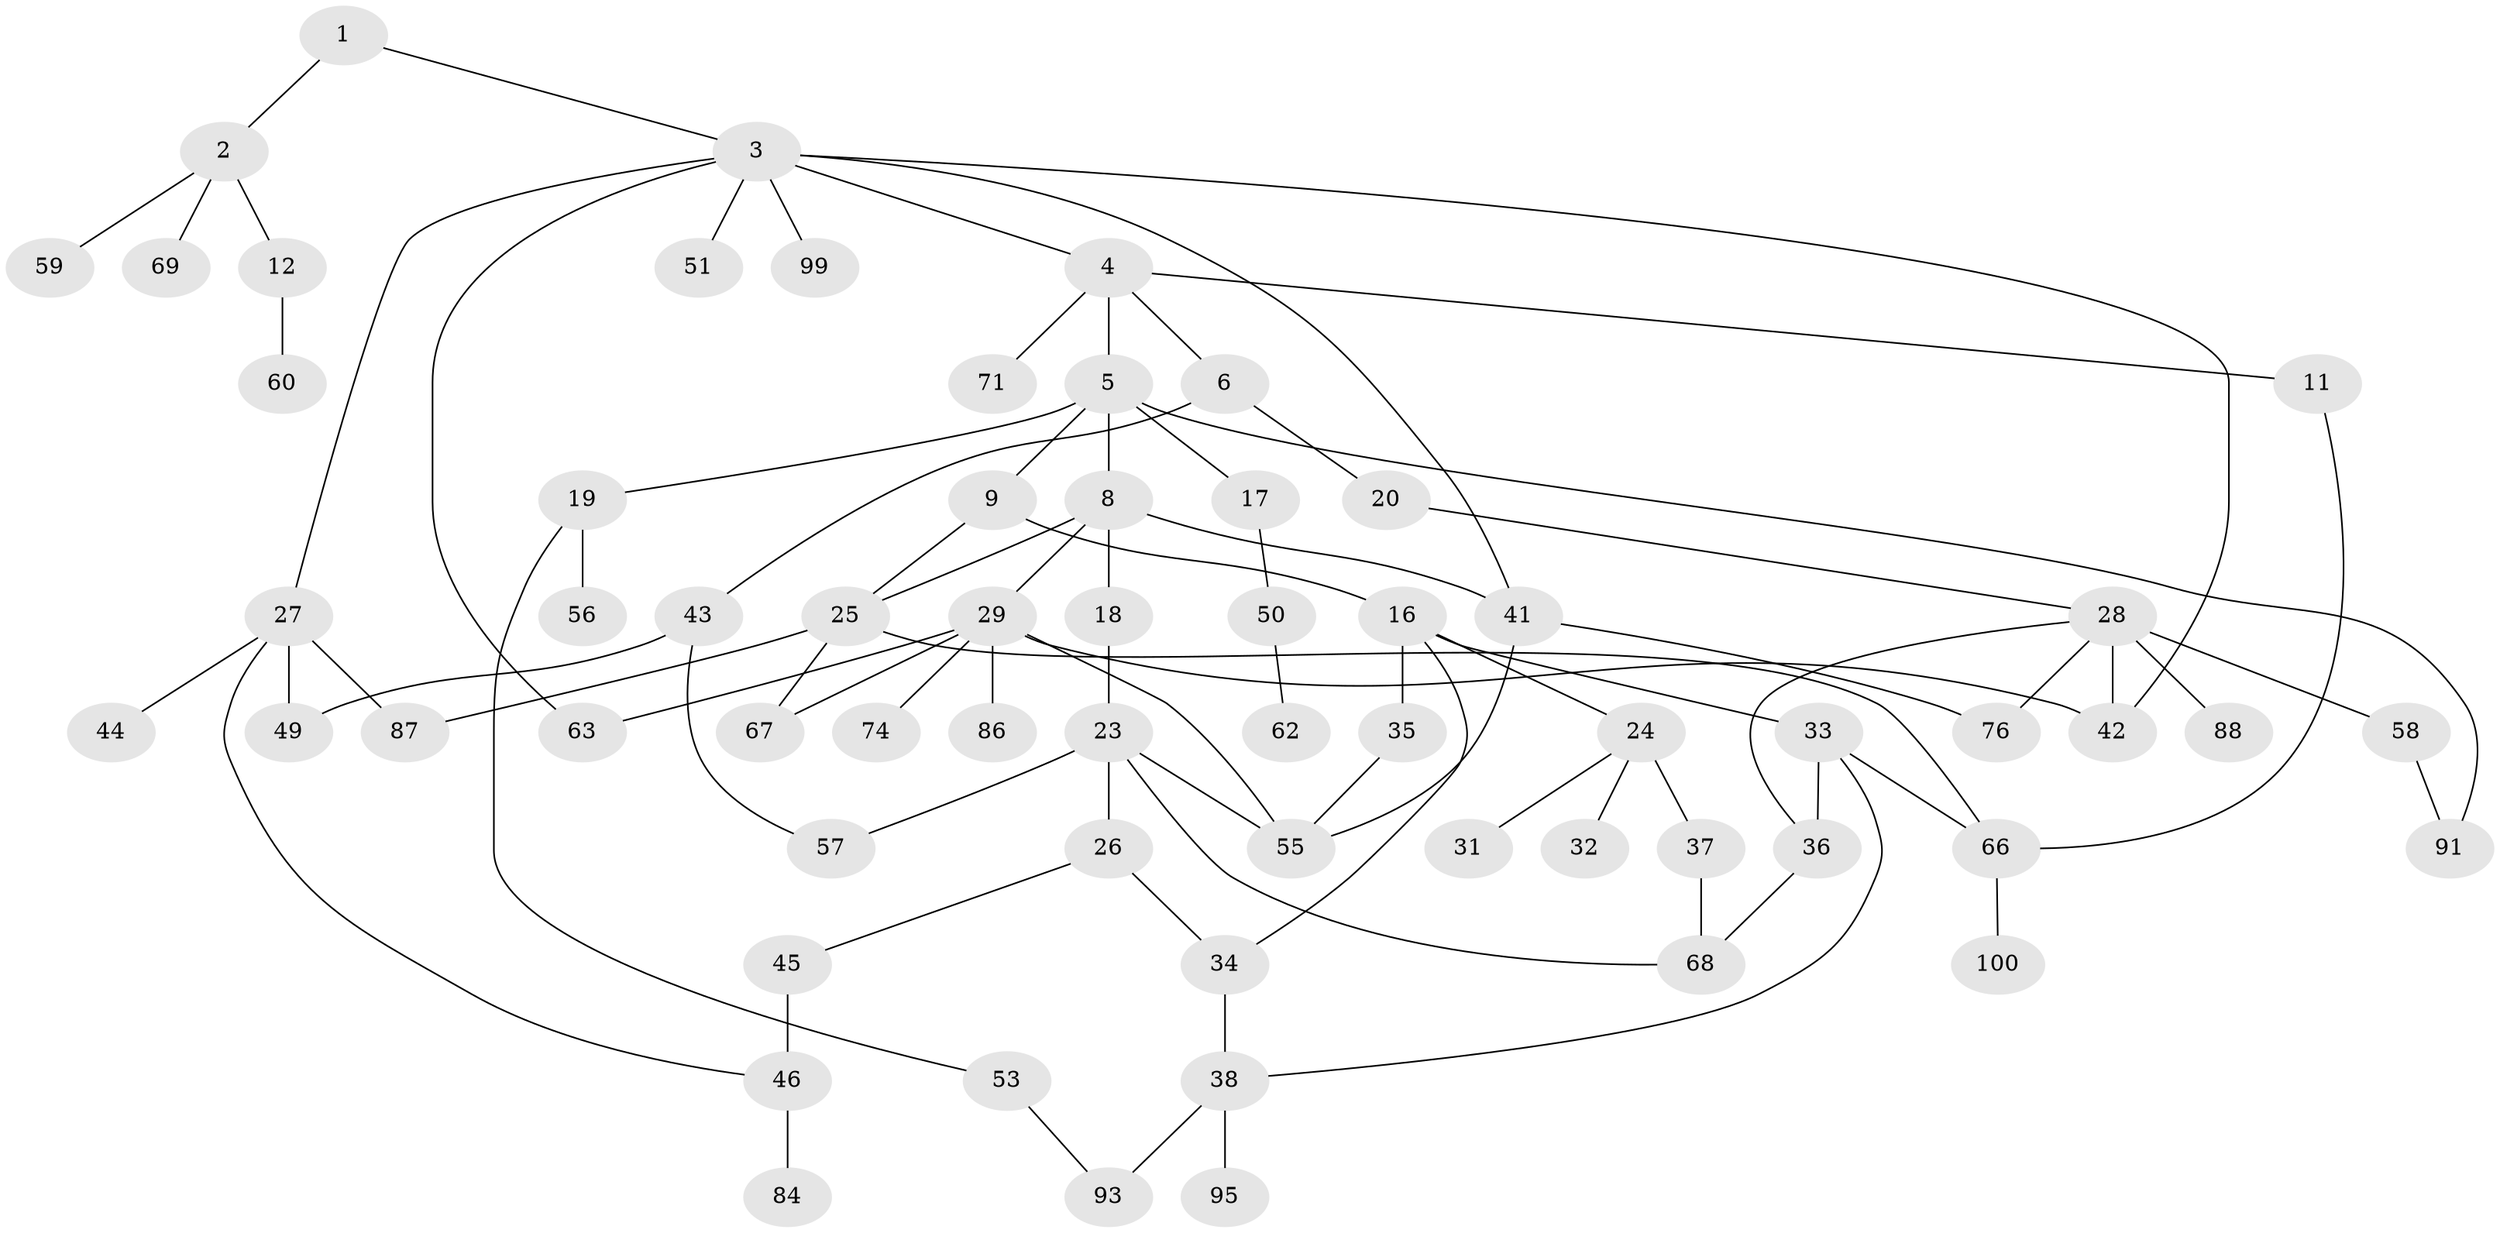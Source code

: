 // original degree distribution, {3: 0.3, 7: 0.01, 5: 0.02, 6: 0.03, 2: 0.28, 4: 0.11, 1: 0.25}
// Generated by graph-tools (version 1.1) at 2025/11/02/21/25 10:11:06]
// undirected, 64 vertices, 86 edges
graph export_dot {
graph [start="1"]
  node [color=gray90,style=filled];
  1 [super="+96"];
  2 [super="+14"];
  3 [super="+22"];
  4 [super="+15"];
  5 [super="+13"];
  6 [super="+7"];
  8 [super="+10"];
  9;
  11;
  12 [super="+90"];
  16 [super="+21"];
  17 [super="+52"];
  18 [super="+98"];
  19 [super="+40"];
  20;
  23 [super="+97"];
  24 [super="+30"];
  25 [super="+82"];
  26;
  27 [super="+81"];
  28 [super="+54"];
  29 [super="+39"];
  31;
  32 [super="+72"];
  33 [super="+89"];
  34 [super="+64"];
  35;
  36;
  37;
  38 [super="+65"];
  41 [super="+80"];
  42 [super="+48"];
  43 [super="+47"];
  44 [super="+83"];
  45 [super="+78"];
  46 [super="+70"];
  49 [super="+79"];
  50;
  51;
  53;
  55 [super="+92"];
  56 [super="+85"];
  57;
  58 [super="+61"];
  59;
  60 [super="+73"];
  62 [super="+75"];
  63;
  66 [super="+77"];
  67;
  68;
  69 [super="+94"];
  71;
  74;
  76;
  84;
  86;
  87;
  88;
  91;
  93;
  95;
  99;
  100;
  1 -- 2;
  1 -- 3;
  2 -- 12;
  2 -- 59;
  2 -- 69;
  3 -- 4;
  3 -- 41;
  3 -- 51;
  3 -- 99;
  3 -- 42;
  3 -- 27;
  3 -- 63;
  4 -- 5;
  4 -- 6;
  4 -- 11;
  4 -- 71;
  5 -- 8;
  5 -- 9;
  5 -- 17;
  5 -- 19;
  5 -- 91;
  6 -- 43;
  6 -- 20;
  8 -- 25;
  8 -- 41;
  8 -- 18;
  8 -- 29;
  9 -- 16;
  9 -- 25;
  11 -- 66;
  12 -- 60;
  16 -- 35;
  16 -- 34;
  16 -- 24;
  16 -- 33;
  17 -- 50;
  18 -- 23;
  19 -- 56;
  19 -- 53;
  20 -- 28;
  23 -- 26;
  23 -- 57;
  23 -- 68;
  23 -- 55;
  24 -- 31;
  24 -- 32;
  24 -- 37;
  25 -- 66;
  25 -- 87 [weight=2];
  25 -- 67;
  26 -- 34;
  26 -- 45;
  27 -- 44;
  27 -- 87;
  27 -- 49;
  27 -- 46;
  28 -- 36;
  28 -- 42 [weight=2];
  28 -- 58;
  28 -- 88;
  28 -- 76;
  29 -- 55;
  29 -- 63;
  29 -- 67;
  29 -- 42;
  29 -- 86;
  29 -- 74;
  33 -- 38;
  33 -- 66;
  33 -- 36;
  34 -- 38;
  35 -- 55;
  36 -- 68;
  37 -- 68;
  38 -- 93;
  38 -- 95;
  41 -- 76;
  41 -- 55;
  43 -- 49;
  43 -- 57;
  45 -- 46 [weight=2];
  46 -- 84;
  50 -- 62;
  53 -- 93;
  58 -- 91;
  66 -- 100;
}
